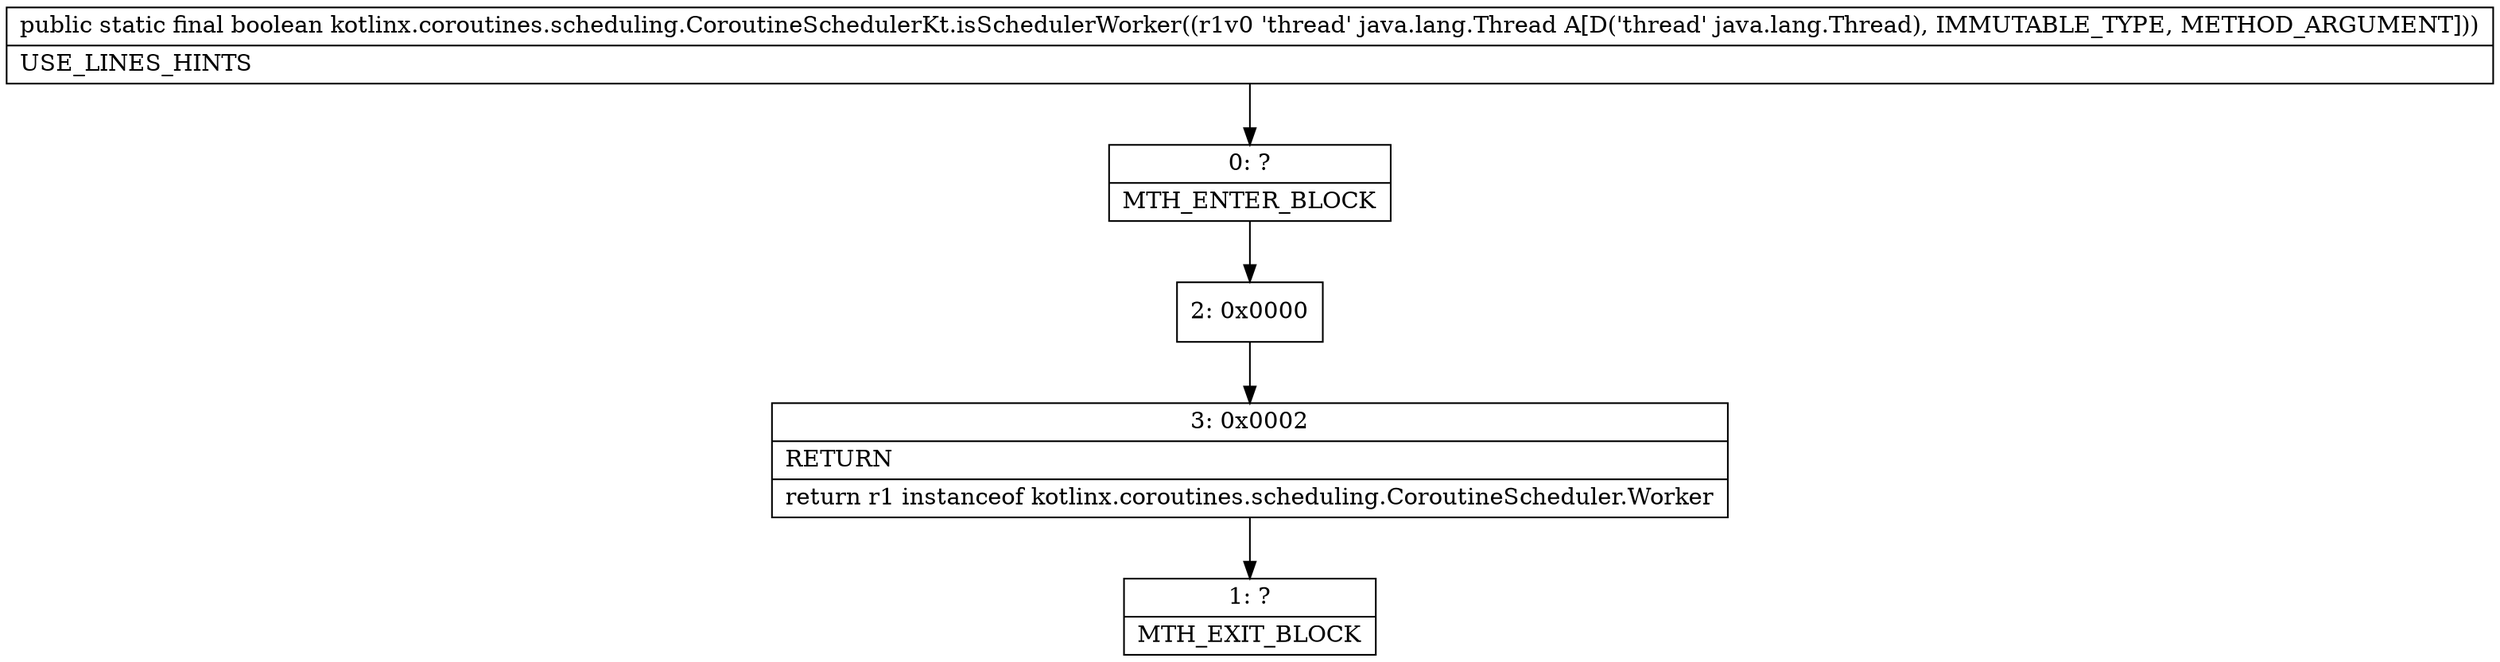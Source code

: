 digraph "CFG forkotlinx.coroutines.scheduling.CoroutineSchedulerKt.isSchedulerWorker(Ljava\/lang\/Thread;)Z" {
Node_0 [shape=record,label="{0\:\ ?|MTH_ENTER_BLOCK\l}"];
Node_2 [shape=record,label="{2\:\ 0x0000}"];
Node_3 [shape=record,label="{3\:\ 0x0002|RETURN\l|return r1 instanceof kotlinx.coroutines.scheduling.CoroutineScheduler.Worker\l}"];
Node_1 [shape=record,label="{1\:\ ?|MTH_EXIT_BLOCK\l}"];
MethodNode[shape=record,label="{public static final boolean kotlinx.coroutines.scheduling.CoroutineSchedulerKt.isSchedulerWorker((r1v0 'thread' java.lang.Thread A[D('thread' java.lang.Thread), IMMUTABLE_TYPE, METHOD_ARGUMENT]))  | USE_LINES_HINTS\l}"];
MethodNode -> Node_0;Node_0 -> Node_2;
Node_2 -> Node_3;
Node_3 -> Node_1;
}

